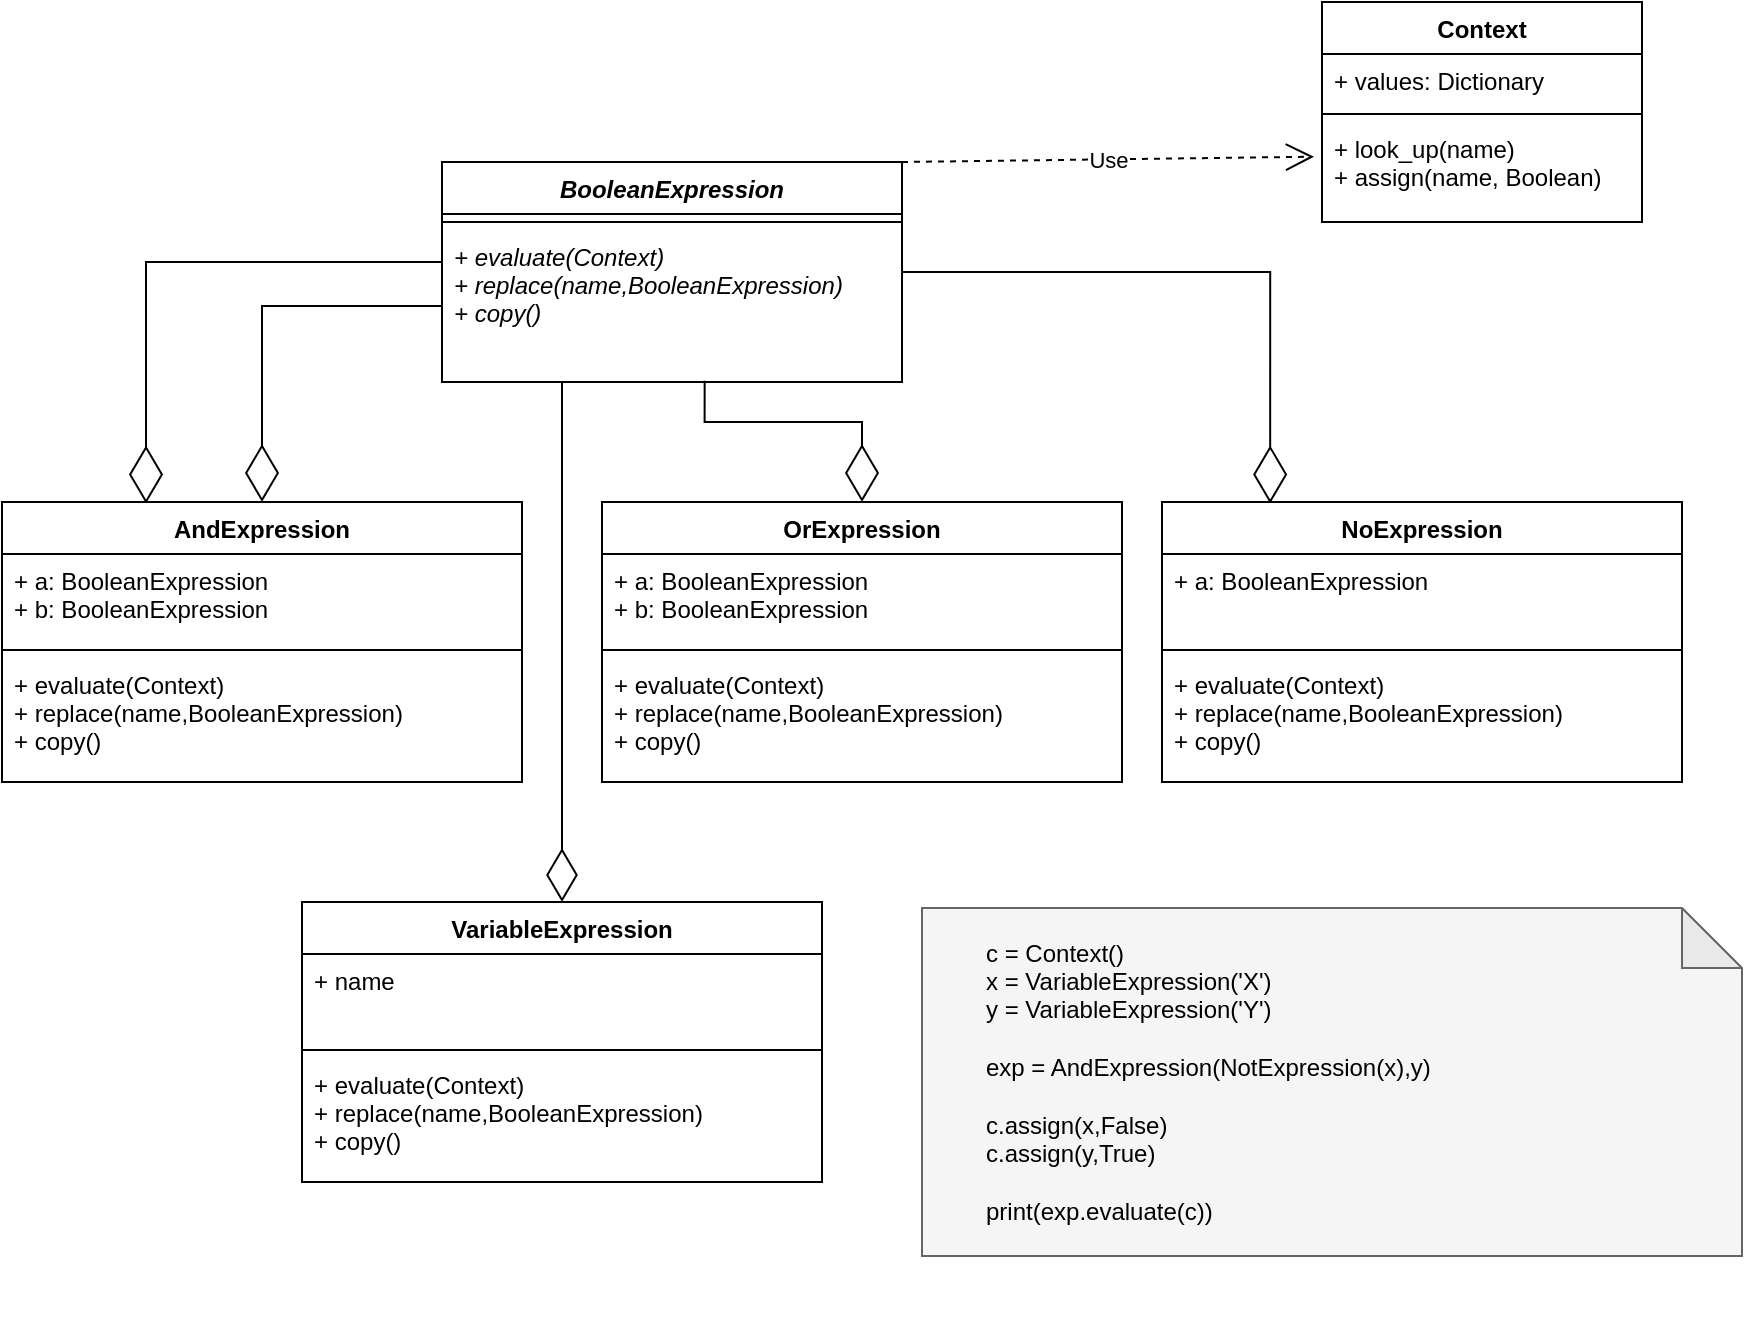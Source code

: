 <mxfile version="21.1.2" type="device">
  <diagram name="Page-1" id="JHqD0HZ37JZOqglxJKok">
    <mxGraphModel dx="1206" dy="817" grid="1" gridSize="10" guides="1" tooltips="1" connect="1" arrows="1" fold="1" page="1" pageScale="1" pageWidth="850" pageHeight="1100" math="0" shadow="0">
      <root>
        <mxCell id="0" />
        <mxCell id="1" parent="0" />
        <mxCell id="R8RNZc-Fpih9AdWTo8Kz-25" style="edgeStyle=orthogonalEdgeStyle;rounded=0;orthogonalLoop=1;jettySize=auto;html=1;entryX=0.277;entryY=0.005;entryDx=0;entryDy=0;entryPerimeter=0;endArrow=diamondThin;endFill=0;endSize=26;" parent="1" source="R8RNZc-Fpih9AdWTo8Kz-1" target="R8RNZc-Fpih9AdWTo8Kz-20" edge="1">
          <mxGeometry relative="1" as="geometry">
            <Array as="points">
              <mxPoint x="112" y="160" />
            </Array>
          </mxGeometry>
        </mxCell>
        <mxCell id="R8RNZc-Fpih9AdWTo8Kz-30" style="edgeStyle=orthogonalEdgeStyle;rounded=0;orthogonalLoop=1;jettySize=auto;html=1;endArrow=diamondThin;endFill=0;endSize=26;exitX=0.571;exitY=0.991;exitDx=0;exitDy=0;exitPerimeter=0;" parent="1" source="R8RNZc-Fpih9AdWTo8Kz-4" target="R8RNZc-Fpih9AdWTo8Kz-26" edge="1">
          <mxGeometry relative="1" as="geometry" />
        </mxCell>
        <mxCell id="R8RNZc-Fpih9AdWTo8Kz-35" style="edgeStyle=orthogonalEdgeStyle;rounded=0;orthogonalLoop=1;jettySize=auto;html=1;entryX=0.208;entryY=0.005;entryDx=0;entryDy=0;entryPerimeter=0;endArrow=diamondThin;endFill=0;endSize=26;" parent="1" source="R8RNZc-Fpih9AdWTo8Kz-1" target="R8RNZc-Fpih9AdWTo8Kz-31" edge="1">
          <mxGeometry relative="1" as="geometry" />
        </mxCell>
        <mxCell id="SGoWfhM7XXmbDhEhSqne-3" style="edgeStyle=orthogonalEdgeStyle;rounded=0;orthogonalLoop=1;jettySize=auto;html=1;endArrow=diamondThin;endFill=0;endSize=24;" edge="1" parent="1" source="R8RNZc-Fpih9AdWTo8Kz-1" target="R8RNZc-Fpih9AdWTo8Kz-41">
          <mxGeometry relative="1" as="geometry">
            <Array as="points">
              <mxPoint x="320" y="290" />
              <mxPoint x="320" y="290" />
            </Array>
          </mxGeometry>
        </mxCell>
        <mxCell id="R8RNZc-Fpih9AdWTo8Kz-1" value="BooleanExpression" style="swimlane;fontStyle=3;align=center;verticalAlign=top;childLayout=stackLayout;horizontal=1;startSize=26;horizontalStack=0;resizeParent=1;resizeParentMax=0;resizeLast=0;collapsible=1;marginBottom=0;" parent="1" vertex="1">
          <mxGeometry x="260" y="110" width="230" height="110" as="geometry" />
        </mxCell>
        <mxCell id="R8RNZc-Fpih9AdWTo8Kz-3" value="" style="line;strokeWidth=1;fillColor=none;align=left;verticalAlign=middle;spacingTop=-1;spacingLeft=3;spacingRight=3;rotatable=0;labelPosition=right;points=[];portConstraint=eastwest;strokeColor=inherit;" parent="R8RNZc-Fpih9AdWTo8Kz-1" vertex="1">
          <mxGeometry y="26" width="230" height="8" as="geometry" />
        </mxCell>
        <mxCell id="R8RNZc-Fpih9AdWTo8Kz-4" value="+ evaluate(Context)&#xa;+ replace(name,BooleanExpression)&#xa;+ copy()" style="text;strokeColor=none;fillColor=none;align=left;verticalAlign=top;spacingLeft=4;spacingRight=4;overflow=hidden;rotatable=0;points=[[0,0.5],[1,0.5]];portConstraint=eastwest;fontStyle=2" parent="R8RNZc-Fpih9AdWTo8Kz-1" vertex="1">
          <mxGeometry y="34" width="230" height="76" as="geometry" />
        </mxCell>
        <mxCell id="R8RNZc-Fpih9AdWTo8Kz-20" value="AndExpression" style="swimlane;fontStyle=1;align=center;verticalAlign=top;childLayout=stackLayout;horizontal=1;startSize=26;horizontalStack=0;resizeParent=1;resizeParentMax=0;resizeLast=0;collapsible=1;marginBottom=0;" parent="1" vertex="1">
          <mxGeometry x="40" y="280" width="260" height="140" as="geometry" />
        </mxCell>
        <mxCell id="R8RNZc-Fpih9AdWTo8Kz-21" value="+ a: BooleanExpression&#xa;+ b: BooleanExpression" style="text;strokeColor=none;fillColor=none;align=left;verticalAlign=top;spacingLeft=4;spacingRight=4;overflow=hidden;rotatable=0;points=[[0,0.5],[1,0.5]];portConstraint=eastwest;" parent="R8RNZc-Fpih9AdWTo8Kz-20" vertex="1">
          <mxGeometry y="26" width="260" height="44" as="geometry" />
        </mxCell>
        <mxCell id="R8RNZc-Fpih9AdWTo8Kz-22" value="" style="line;strokeWidth=1;fillColor=none;align=left;verticalAlign=middle;spacingTop=-1;spacingLeft=3;spacingRight=3;rotatable=0;labelPosition=right;points=[];portConstraint=eastwest;strokeColor=inherit;" parent="R8RNZc-Fpih9AdWTo8Kz-20" vertex="1">
          <mxGeometry y="70" width="260" height="8" as="geometry" />
        </mxCell>
        <mxCell id="R8RNZc-Fpih9AdWTo8Kz-23" value="+ evaluate(Context)&#xa;+ replace(name,BooleanExpression)&#xa;+ copy()" style="text;strokeColor=none;fillColor=none;align=left;verticalAlign=top;spacingLeft=4;spacingRight=4;overflow=hidden;rotatable=0;points=[[0,0.5],[1,0.5]];portConstraint=eastwest;" parent="R8RNZc-Fpih9AdWTo8Kz-20" vertex="1">
          <mxGeometry y="78" width="260" height="62" as="geometry" />
        </mxCell>
        <mxCell id="R8RNZc-Fpih9AdWTo8Kz-24" style="edgeStyle=orthogonalEdgeStyle;rounded=0;orthogonalLoop=1;jettySize=auto;html=1;entryX=0.5;entryY=0;entryDx=0;entryDy=0;endArrow=diamondThin;endFill=0;endSize=26;" parent="1" source="R8RNZc-Fpih9AdWTo8Kz-4" target="R8RNZc-Fpih9AdWTo8Kz-20" edge="1">
          <mxGeometry relative="1" as="geometry" />
        </mxCell>
        <mxCell id="R8RNZc-Fpih9AdWTo8Kz-26" value="OrExpression" style="swimlane;fontStyle=1;align=center;verticalAlign=top;childLayout=stackLayout;horizontal=1;startSize=26;horizontalStack=0;resizeParent=1;resizeParentMax=0;resizeLast=0;collapsible=1;marginBottom=0;" parent="1" vertex="1">
          <mxGeometry x="340" y="280" width="260" height="140" as="geometry" />
        </mxCell>
        <mxCell id="R8RNZc-Fpih9AdWTo8Kz-27" value="+ a: BooleanExpression&#xa;+ b: BooleanExpression" style="text;strokeColor=none;fillColor=none;align=left;verticalAlign=top;spacingLeft=4;spacingRight=4;overflow=hidden;rotatable=0;points=[[0,0.5],[1,0.5]];portConstraint=eastwest;" parent="R8RNZc-Fpih9AdWTo8Kz-26" vertex="1">
          <mxGeometry y="26" width="260" height="44" as="geometry" />
        </mxCell>
        <mxCell id="R8RNZc-Fpih9AdWTo8Kz-28" value="" style="line;strokeWidth=1;fillColor=none;align=left;verticalAlign=middle;spacingTop=-1;spacingLeft=3;spacingRight=3;rotatable=0;labelPosition=right;points=[];portConstraint=eastwest;strokeColor=inherit;" parent="R8RNZc-Fpih9AdWTo8Kz-26" vertex="1">
          <mxGeometry y="70" width="260" height="8" as="geometry" />
        </mxCell>
        <mxCell id="R8RNZc-Fpih9AdWTo8Kz-29" value="+ evaluate(Context)&#xa;+ replace(name,BooleanExpression)&#xa;+ copy()" style="text;strokeColor=none;fillColor=none;align=left;verticalAlign=top;spacingLeft=4;spacingRight=4;overflow=hidden;rotatable=0;points=[[0,0.5],[1,0.5]];portConstraint=eastwest;" parent="R8RNZc-Fpih9AdWTo8Kz-26" vertex="1">
          <mxGeometry y="78" width="260" height="62" as="geometry" />
        </mxCell>
        <mxCell id="R8RNZc-Fpih9AdWTo8Kz-31" value="NoExpression" style="swimlane;fontStyle=1;align=center;verticalAlign=top;childLayout=stackLayout;horizontal=1;startSize=26;horizontalStack=0;resizeParent=1;resizeParentMax=0;resizeLast=0;collapsible=1;marginBottom=0;" parent="1" vertex="1">
          <mxGeometry x="620" y="280" width="260" height="140" as="geometry" />
        </mxCell>
        <mxCell id="R8RNZc-Fpih9AdWTo8Kz-32" value="+ a: BooleanExpression&#xa;" style="text;strokeColor=none;fillColor=none;align=left;verticalAlign=top;spacingLeft=4;spacingRight=4;overflow=hidden;rotatable=0;points=[[0,0.5],[1,0.5]];portConstraint=eastwest;" parent="R8RNZc-Fpih9AdWTo8Kz-31" vertex="1">
          <mxGeometry y="26" width="260" height="44" as="geometry" />
        </mxCell>
        <mxCell id="R8RNZc-Fpih9AdWTo8Kz-33" value="" style="line;strokeWidth=1;fillColor=none;align=left;verticalAlign=middle;spacingTop=-1;spacingLeft=3;spacingRight=3;rotatable=0;labelPosition=right;points=[];portConstraint=eastwest;strokeColor=inherit;" parent="R8RNZc-Fpih9AdWTo8Kz-31" vertex="1">
          <mxGeometry y="70" width="260" height="8" as="geometry" />
        </mxCell>
        <mxCell id="R8RNZc-Fpih9AdWTo8Kz-34" value="+ evaluate(Context)&#xa;+ replace(name,BooleanExpression)&#xa;+ copy()" style="text;strokeColor=none;fillColor=none;align=left;verticalAlign=top;spacingLeft=4;spacingRight=4;overflow=hidden;rotatable=0;points=[[0,0.5],[1,0.5]];portConstraint=eastwest;" parent="R8RNZc-Fpih9AdWTo8Kz-31" vertex="1">
          <mxGeometry y="78" width="260" height="62" as="geometry" />
        </mxCell>
        <mxCell id="R8RNZc-Fpih9AdWTo8Kz-36" value="Context" style="swimlane;fontStyle=1;align=center;verticalAlign=top;childLayout=stackLayout;horizontal=1;startSize=26;horizontalStack=0;resizeParent=1;resizeParentMax=0;resizeLast=0;collapsible=1;marginBottom=0;" parent="1" vertex="1">
          <mxGeometry x="700" y="30" width="160" height="110" as="geometry" />
        </mxCell>
        <mxCell id="R8RNZc-Fpih9AdWTo8Kz-37" value="+ values: Dictionary" style="text;strokeColor=none;fillColor=none;align=left;verticalAlign=top;spacingLeft=4;spacingRight=4;overflow=hidden;rotatable=0;points=[[0,0.5],[1,0.5]];portConstraint=eastwest;" parent="R8RNZc-Fpih9AdWTo8Kz-36" vertex="1">
          <mxGeometry y="26" width="160" height="26" as="geometry" />
        </mxCell>
        <mxCell id="R8RNZc-Fpih9AdWTo8Kz-38" value="" style="line;strokeWidth=1;fillColor=none;align=left;verticalAlign=middle;spacingTop=-1;spacingLeft=3;spacingRight=3;rotatable=0;labelPosition=right;points=[];portConstraint=eastwest;strokeColor=inherit;" parent="R8RNZc-Fpih9AdWTo8Kz-36" vertex="1">
          <mxGeometry y="52" width="160" height="8" as="geometry" />
        </mxCell>
        <mxCell id="R8RNZc-Fpih9AdWTo8Kz-39" value="+ look_up(name)&#xa;+ assign(name, Boolean)" style="text;strokeColor=none;fillColor=none;align=left;verticalAlign=top;spacingLeft=4;spacingRight=4;overflow=hidden;rotatable=0;points=[[0,0.5],[1,0.5]];portConstraint=eastwest;" parent="R8RNZc-Fpih9AdWTo8Kz-36" vertex="1">
          <mxGeometry y="60" width="160" height="50" as="geometry" />
        </mxCell>
        <mxCell id="R8RNZc-Fpih9AdWTo8Kz-40" value="Use" style="endArrow=open;endSize=12;dashed=1;html=1;rounded=0;entryX=-0.025;entryY=0.347;entryDx=0;entryDy=0;entryPerimeter=0;" parent="1" target="R8RNZc-Fpih9AdWTo8Kz-39" edge="1">
          <mxGeometry width="160" relative="1" as="geometry">
            <mxPoint x="490" y="110" as="sourcePoint" />
            <mxPoint x="650" y="110" as="targetPoint" />
          </mxGeometry>
        </mxCell>
        <mxCell id="R8RNZc-Fpih9AdWTo8Kz-41" value="VariableExpression" style="swimlane;fontStyle=1;align=center;verticalAlign=top;childLayout=stackLayout;horizontal=1;startSize=26;horizontalStack=0;resizeParent=1;resizeParentMax=0;resizeLast=0;collapsible=1;marginBottom=0;" parent="1" vertex="1">
          <mxGeometry x="190" y="480" width="260" height="140" as="geometry" />
        </mxCell>
        <mxCell id="R8RNZc-Fpih9AdWTo8Kz-42" value="+ name" style="text;strokeColor=none;fillColor=none;align=left;verticalAlign=top;spacingLeft=4;spacingRight=4;overflow=hidden;rotatable=0;points=[[0,0.5],[1,0.5]];portConstraint=eastwest;" parent="R8RNZc-Fpih9AdWTo8Kz-41" vertex="1">
          <mxGeometry y="26" width="260" height="44" as="geometry" />
        </mxCell>
        <mxCell id="R8RNZc-Fpih9AdWTo8Kz-43" value="" style="line;strokeWidth=1;fillColor=none;align=left;verticalAlign=middle;spacingTop=-1;spacingLeft=3;spacingRight=3;rotatable=0;labelPosition=right;points=[];portConstraint=eastwest;strokeColor=inherit;" parent="R8RNZc-Fpih9AdWTo8Kz-41" vertex="1">
          <mxGeometry y="70" width="260" height="8" as="geometry" />
        </mxCell>
        <mxCell id="R8RNZc-Fpih9AdWTo8Kz-44" value="+ evaluate(Context)&#xa;+ replace(name,BooleanExpression)&#xa;+ copy()" style="text;strokeColor=none;fillColor=none;align=left;verticalAlign=top;spacingLeft=4;spacingRight=4;overflow=hidden;rotatable=0;points=[[0,0.5],[1,0.5]];portConstraint=eastwest;" parent="R8RNZc-Fpih9AdWTo8Kz-41" vertex="1">
          <mxGeometry y="78" width="260" height="62" as="geometry" />
        </mxCell>
        <mxCell id="R8RNZc-Fpih9AdWTo8Kz-47" value="" style="shape=note;whiteSpace=wrap;html=1;backgroundOutline=1;darkOpacity=0.05;fillColor=#f5f5f5;fontColor=#333333;strokeColor=#666666;" parent="1" vertex="1">
          <mxGeometry x="500" y="483" width="410" height="174" as="geometry" />
        </mxCell>
        <mxCell id="SGoWfhM7XXmbDhEhSqne-1" value="c = Context()&lt;br&gt;x = VariableExpression(&#39;X&#39;)&lt;br&gt;y = VariableExpression(&#39;Y&#39;)&lt;br&gt;&lt;br&gt;exp = AndExpression(NotExpression(x),y)&lt;br&gt;&lt;br&gt;c.assign(x,False)&lt;br&gt;c.assign(y,True)&lt;br&gt;&lt;br&gt;print(exp.evaluate(c))" style="text;html=1;strokeColor=none;fillColor=none;align=left;verticalAlign=middle;whiteSpace=wrap;rounded=0;" vertex="1" parent="1">
          <mxGeometry x="530" y="450" width="280" height="240" as="geometry" />
        </mxCell>
      </root>
    </mxGraphModel>
  </diagram>
</mxfile>
